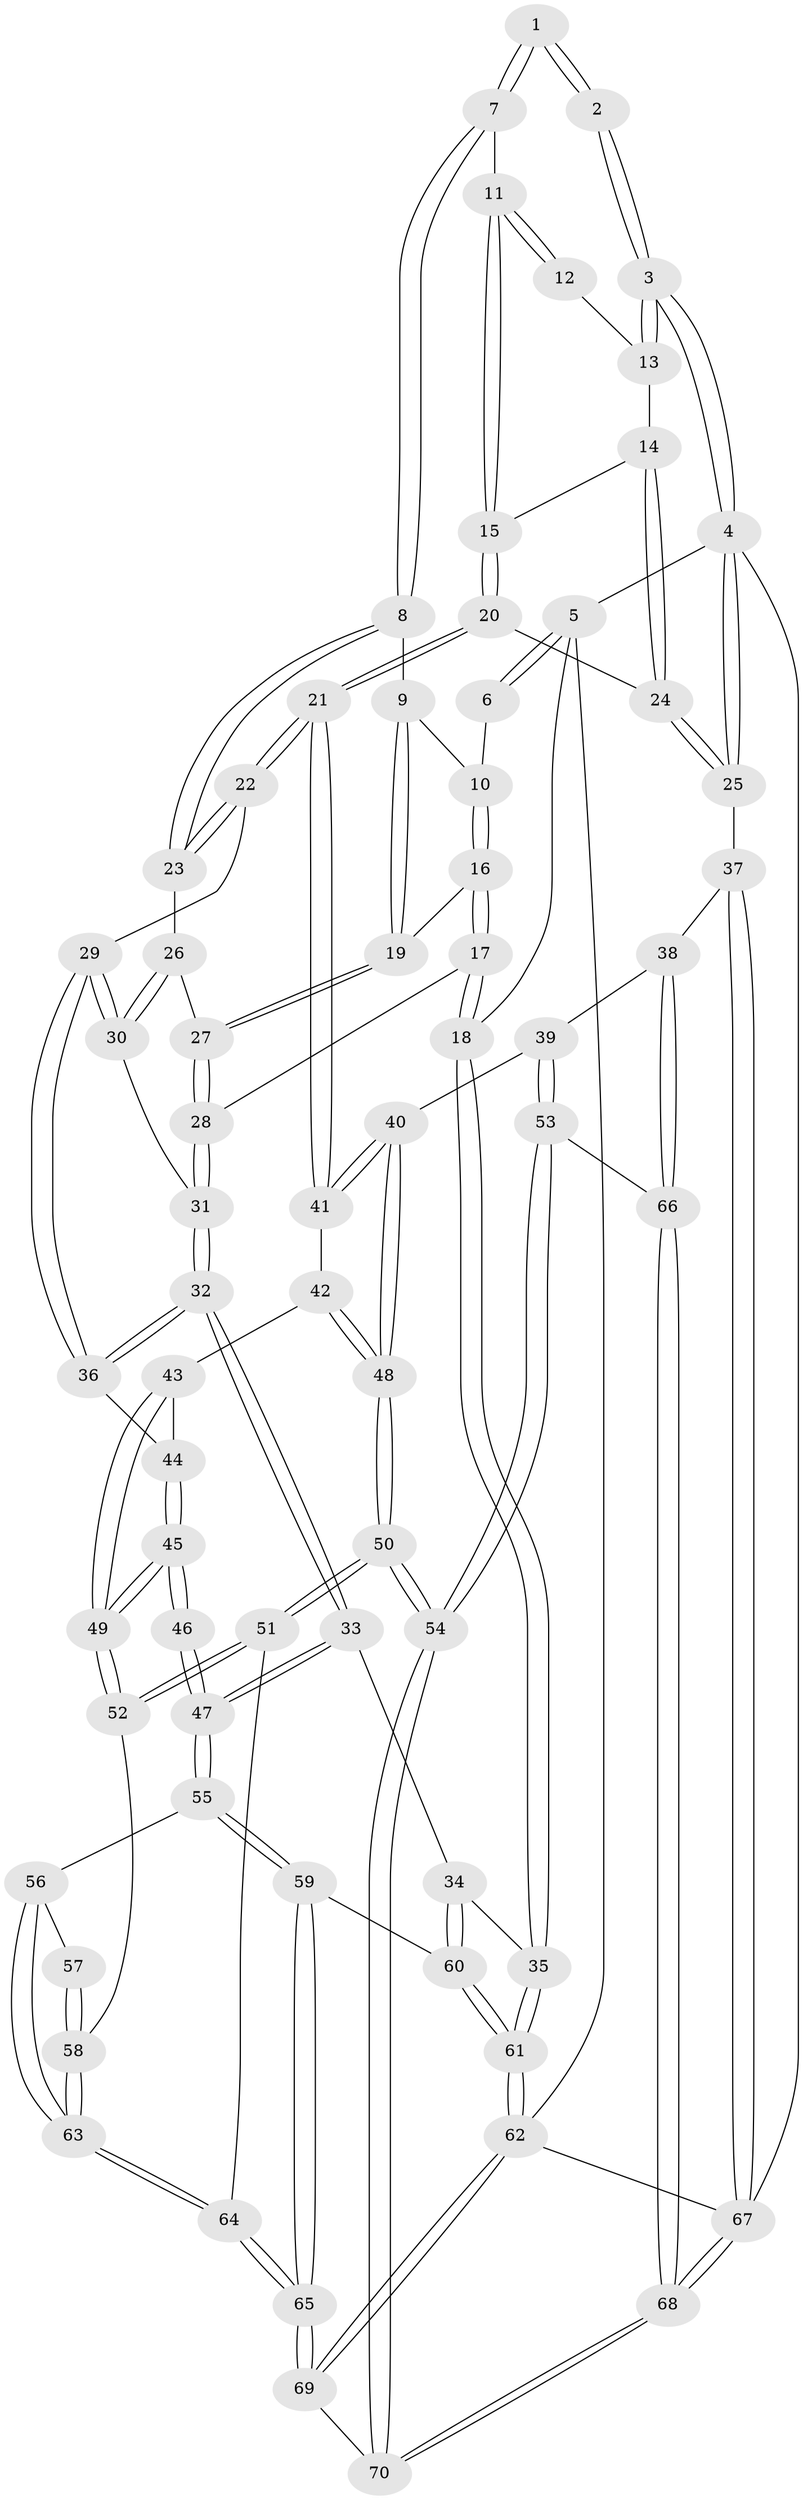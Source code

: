 // coarse degree distribution, {4: 0.6410256410256411, 7: 0.02564102564102564, 5: 0.15384615384615385, 3: 0.1282051282051282, 6: 0.05128205128205128}
// Generated by graph-tools (version 1.1) at 2025/24/03/03/25 07:24:40]
// undirected, 70 vertices, 172 edges
graph export_dot {
graph [start="1"]
  node [color=gray90,style=filled];
  1 [pos="+0.5097698462180682+0"];
  2 [pos="+1+0"];
  3 [pos="+1+0"];
  4 [pos="+1+0"];
  5 [pos="+0+0"];
  6 [pos="+0.02042198174425248+0"];
  7 [pos="+0.5188881671420918+0.052881189092935224"];
  8 [pos="+0.3958210366764994+0.16482706619784324"];
  9 [pos="+0.32661939519860766+0.1275768930085013"];
  10 [pos="+0.13577945381555195+0"];
  11 [pos="+0.5971237017691281+0.10639663097025061"];
  12 [pos="+0.7160912723856977+0.07545984029944"];
  13 [pos="+0.7951145100929482+0.1354024623185658"];
  14 [pos="+0.8006395855991915+0.1821485502184363"];
  15 [pos="+0.6500094776224378+0.22718836439164125"];
  16 [pos="+0.11019377336297034+0.22943010302964162"];
  17 [pos="+0+0.369832173504453"];
  18 [pos="+0+0.3902319221457938"];
  19 [pos="+0.1467871323398616+0.25117472193972823"];
  20 [pos="+0.6408713967549972+0.36755599033694275"];
  21 [pos="+0.5485665173994794+0.45272961825593705"];
  22 [pos="+0.5283579763316012+0.4500037168209202"];
  23 [pos="+0.395196119144842+0.170244287229585"];
  24 [pos="+1+0.36012212364254387"];
  25 [pos="+1+0.3776617903636918"];
  26 [pos="+0.2508868127512943+0.3046851203066921"];
  27 [pos="+0.2214773729835312+0.30747713135914706"];
  28 [pos="+0.17245613515091335+0.43905047826638566"];
  29 [pos="+0.45915107078562084+0.47525809525379364"];
  30 [pos="+0.307718779176412+0.3636434114160586"];
  31 [pos="+0.20610723231975162+0.5088938428687253"];
  32 [pos="+0.23887011597970334+0.5973336809024621"];
  33 [pos="+0.22011249613230086+0.6238364044962097"];
  34 [pos="+0.09116730711889469+0.6285827649317564"];
  35 [pos="+0+0.5721548688136994"];
  36 [pos="+0.3761886673955566+0.5442873480345924"];
  37 [pos="+1+0.563450210931305"];
  38 [pos="+0.8445737920495926+0.6598791292394112"];
  39 [pos="+0.7605940185815667+0.6415869113692695"];
  40 [pos="+0.7166016997295314+0.6259055922371943"];
  41 [pos="+0.6173900365079584+0.5629418509406653"];
  42 [pos="+0.5702922816400442+0.6478102656328505"];
  43 [pos="+0.479709963624456+0.7184228705312696"];
  44 [pos="+0.3772907039093649+0.5469025580025588"];
  45 [pos="+0.41986462071633435+0.7495942660096787"];
  46 [pos="+0.3798583052622821+0.7459347930289522"];
  47 [pos="+0.22179840869766193+0.631095397366949"];
  48 [pos="+0.5727960420417368+0.8466111992801625"];
  49 [pos="+0.4596323429672144+0.7691275431149183"];
  50 [pos="+0.5599520464410669+0.8925679600266367"];
  51 [pos="+0.524698232335469+0.8709617673961207"];
  52 [pos="+0.47115183988587733+0.7990769504734309"];
  53 [pos="+0.6095552526756632+0.903545796899706"];
  54 [pos="+0.5757248949131911+0.9158256703250363"];
  55 [pos="+0.22139098540343263+0.678320441449226"];
  56 [pos="+0.24578647344718632+0.7537451105970691"];
  57 [pos="+0.3577372535177781+0.7817060035486665"];
  58 [pos="+0.3501167647592014+0.8244600100006325"];
  59 [pos="+0.11510400107145398+0.8292726231226869"];
  60 [pos="+0.06343196822757365+0.817366850926471"];
  61 [pos="+0+0.9363590033549593"];
  62 [pos="+0+1"];
  63 [pos="+0.27716135169180006+0.8957249720061411"];
  64 [pos="+0.27528586676357475+0.9131889783817155"];
  65 [pos="+0.2234796609347391+1"];
  66 [pos="+0.8026673635384197+0.8629050677922048"];
  67 [pos="+1+1"];
  68 [pos="+1+1"];
  69 [pos="+0.18107224480360035+1"];
  70 [pos="+0.5494741419255557+1"];
  1 -- 2;
  1 -- 2;
  1 -- 7;
  1 -- 7;
  2 -- 3;
  2 -- 3;
  3 -- 4;
  3 -- 4;
  3 -- 13;
  3 -- 13;
  4 -- 5;
  4 -- 25;
  4 -- 25;
  4 -- 67;
  5 -- 6;
  5 -- 6;
  5 -- 18;
  5 -- 62;
  6 -- 10;
  7 -- 8;
  7 -- 8;
  7 -- 11;
  8 -- 9;
  8 -- 23;
  8 -- 23;
  9 -- 10;
  9 -- 19;
  9 -- 19;
  10 -- 16;
  10 -- 16;
  11 -- 12;
  11 -- 12;
  11 -- 15;
  11 -- 15;
  12 -- 13;
  13 -- 14;
  14 -- 15;
  14 -- 24;
  14 -- 24;
  15 -- 20;
  15 -- 20;
  16 -- 17;
  16 -- 17;
  16 -- 19;
  17 -- 18;
  17 -- 18;
  17 -- 28;
  18 -- 35;
  18 -- 35;
  19 -- 27;
  19 -- 27;
  20 -- 21;
  20 -- 21;
  20 -- 24;
  21 -- 22;
  21 -- 22;
  21 -- 41;
  21 -- 41;
  22 -- 23;
  22 -- 23;
  22 -- 29;
  23 -- 26;
  24 -- 25;
  24 -- 25;
  25 -- 37;
  26 -- 27;
  26 -- 30;
  26 -- 30;
  27 -- 28;
  27 -- 28;
  28 -- 31;
  28 -- 31;
  29 -- 30;
  29 -- 30;
  29 -- 36;
  29 -- 36;
  30 -- 31;
  31 -- 32;
  31 -- 32;
  32 -- 33;
  32 -- 33;
  32 -- 36;
  32 -- 36;
  33 -- 34;
  33 -- 47;
  33 -- 47;
  34 -- 35;
  34 -- 60;
  34 -- 60;
  35 -- 61;
  35 -- 61;
  36 -- 44;
  37 -- 38;
  37 -- 67;
  37 -- 67;
  38 -- 39;
  38 -- 66;
  38 -- 66;
  39 -- 40;
  39 -- 53;
  39 -- 53;
  40 -- 41;
  40 -- 41;
  40 -- 48;
  40 -- 48;
  41 -- 42;
  42 -- 43;
  42 -- 48;
  42 -- 48;
  43 -- 44;
  43 -- 49;
  43 -- 49;
  44 -- 45;
  44 -- 45;
  45 -- 46;
  45 -- 46;
  45 -- 49;
  45 -- 49;
  46 -- 47;
  46 -- 47;
  47 -- 55;
  47 -- 55;
  48 -- 50;
  48 -- 50;
  49 -- 52;
  49 -- 52;
  50 -- 51;
  50 -- 51;
  50 -- 54;
  50 -- 54;
  51 -- 52;
  51 -- 52;
  51 -- 64;
  52 -- 58;
  53 -- 54;
  53 -- 54;
  53 -- 66;
  54 -- 70;
  54 -- 70;
  55 -- 56;
  55 -- 59;
  55 -- 59;
  56 -- 57;
  56 -- 63;
  56 -- 63;
  57 -- 58;
  57 -- 58;
  58 -- 63;
  58 -- 63;
  59 -- 60;
  59 -- 65;
  59 -- 65;
  60 -- 61;
  60 -- 61;
  61 -- 62;
  61 -- 62;
  62 -- 69;
  62 -- 69;
  62 -- 67;
  63 -- 64;
  63 -- 64;
  64 -- 65;
  64 -- 65;
  65 -- 69;
  65 -- 69;
  66 -- 68;
  66 -- 68;
  67 -- 68;
  67 -- 68;
  68 -- 70;
  68 -- 70;
  69 -- 70;
}
